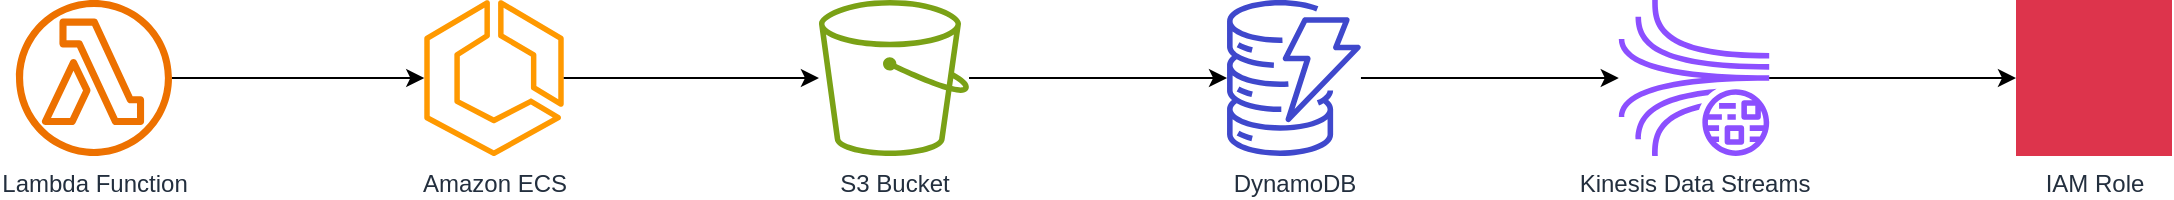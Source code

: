 <mxfile version="22.1.11" type="device">
  <diagram name="kinesis_data_streaming_with_ecs" id="generated">
    <mxGraphModel dx="1422" dy="794" grid="1" gridSize="10" guides="1" tooltips="1" connect="1" arrows="1" fold="1" page="1" pageScale="1" pageWidth="827" pageHeight="1169" math="0" shadow="0">
      <root>
        <mxCell id="0"/>
        <mxCell id="1" parent="0"/>
        <mxCell id="2" value="Lambda Function" style="sketch=0;outlineConnect=0;fontColor=#232F3E;gradientColor=none;fillColor=#ED7100;strokeColor=none;dashed=0;verticalLabelPosition=bottom;verticalAlign=top;align=center;html=1;fontSize=12;fontStyle=0;aspect=fixed;pointerEvents=1;shape=mxgraph.aws4.lambda_function;" vertex="1" parent="1">
          <mxGeometry x="150" y="200" width="78" height="78" as="geometry"/>
        </mxCell>
        <mxCell id="3" value="Amazon ECS" style="sketch=0;outlineConnect=0;fontColor=#232F3E;gradientColor=none;fillColor=#FF9900;strokeColor=none;dashed=0;verticalLabelPosition=bottom;verticalAlign=top;align=center;html=1;fontSize=12;fontStyle=0;aspect=fixed;pointerEvents=1;shape=mxgraph.aws4.ecs;" vertex="1" parent="1">
          <mxGeometry x="350" y="200" width="78" height="78" as="geometry"/>
        </mxCell>
        <mxCell id="4" value="S3 Bucket" style="sketch=0;outlineConnect=0;fontColor=#232F3E;gradientColor=none;fillColor=#7AA116;strokeColor=none;dashed=0;verticalLabelPosition=bottom;verticalAlign=top;align=center;html=1;fontSize=12;fontStyle=0;aspect=fixed;pointerEvents=1;shape=mxgraph.aws4.s3;" vertex="1" parent="1">
          <mxGeometry x="550" y="200" width="78" height="78" as="geometry"/>
        </mxCell>
        <mxCell id="5" value="DynamoDB" style="sketch=0;outlineConnect=0;fontColor=#232F3E;gradientColor=none;fillColor=#3F48CC;strokeColor=none;dashed=0;verticalLabelPosition=bottom;verticalAlign=top;align=center;html=1;fontSize=12;fontStyle=0;aspect=fixed;pointerEvents=1;shape=mxgraph.aws4.dynamodb;" vertex="1" parent="1">
          <mxGeometry x="750" y="200" width="78" height="78" as="geometry"/>
        </mxCell>
        <mxCell id="6" value="Kinesis Data Streams" style="sketch=0;outlineConnect=0;fontColor=#232F3E;gradientColor=none;fillColor=#8C4FFF;strokeColor=none;dashed=0;verticalLabelPosition=bottom;verticalAlign=top;align=center;html=1;fontSize=12;fontStyle=0;aspect=fixed;pointerEvents=1;shape=mxgraph.aws4.kinesis_data_streams;" vertex="1" parent="1">
          <mxGeometry x="950" y="200" width="78" height="78" as="geometry"/>
        </mxCell>
        <mxCell id="7" value="IAM Role" style="sketch=0;outlineConnect=0;fontColor=#232F3E;gradientColor=none;fillColor=#DD344C;strokeColor=none;dashed=0;verticalLabelPosition=bottom;verticalAlign=top;align=center;html=1;fontSize=12;fontStyle=0;aspect=fixed;pointerEvents=1;shape=mxgraph.aws4.iam;" vertex="1" parent="1">
          <mxGeometry x="1150" y="200" width="78" height="78" as="geometry"/>
        </mxCell>
        <mxCell id="8" value="" style="endArrow=classic;html=1;rounded=0;exitX=1;exitY=0.5;exitDx=0;exitDy=0;exitPerimeter=0;entryX=0;entryY=0.5;entryDx=0;entryDy=0;entryPerimeter=0;" edge="1" parent="1" source="2" target="3">
          <mxGeometry width="50" height="50" relative="1" as="geometry">
            <mxPoint x="300" y="300" as="sourcePoint"/>
            <mxPoint x="350" y="250" as="targetPoint"/>
          </mxGeometry>
        </mxCell>
        <mxCell id="9" value="" style="endArrow=classic;html=1;rounded=0;exitX=1;exitY=0.5;exitDx=0;exitDy=0;exitPerimeter=0;entryX=0;entryY=0.5;entryDx=0;entryDy=0;entryPerimeter=0;" edge="1" parent="1" source="3" target="4">
          <mxGeometry width="50" height="50" relative="1" as="geometry">
            <mxPoint x="300" y="300" as="sourcePoint"/>
            <mxPoint x="350" y="250" as="targetPoint"/>
          </mxGeometry>
        </mxCell>
        <mxCell id="10" value="" style="endArrow=classic;html=1;rounded=0;exitX=1;exitY=0.5;exitDx=0;exitDy=0;exitPerimeter=0;entryX=0;entryY=0.5;entryDx=0;entryDy=0;entryPerimeter=0;" edge="1" parent="1" source="4" target="5">
          <mxGeometry width="50" height="50" relative="1" as="geometry">
            <mxPoint x="300" y="300" as="sourcePoint"/>
            <mxPoint x="350" y="250" as="targetPoint"/>
          </mxGeometry>
        </mxCell>
        <mxCell id="11" value="" style="endArrow=classic;html=1;rounded=0;exitX=1;exitY=0.5;exitDx=0;exitDy=0;exitPerimeter=0;entryX=0;entryY=0.5;entryDx=0;entryDy=0;entryPerimeter=0;" edge="1" parent="1" source="5" target="6">
          <mxGeometry width="50" height="50" relative="1" as="geometry">
            <mxPoint x="300" y="300" as="sourcePoint"/>
            <mxPoint x="350" y="250" as="targetPoint"/>
          </mxGeometry>
        </mxCell>
        <mxCell id="12" value="" style="endArrow=classic;html=1;rounded=0;exitX=1;exitY=0.5;exitDx=0;exitDy=0;exitPerimeter=0;entryX=0;entryY=0.5;entryDx=0;entryDy=0;entryPerimeter=0;" edge="1" parent="1" source="6" target="7">
          <mxGeometry width="50" height="50" relative="1" as="geometry">
            <mxPoint x="300" y="300" as="sourcePoint"/>
            <mxPoint x="350" y="250" as="targetPoint"/>
          </mxGeometry>
        </mxCell>
      </root>
    </mxGraphModel>
  </diagram>
</mxfile>